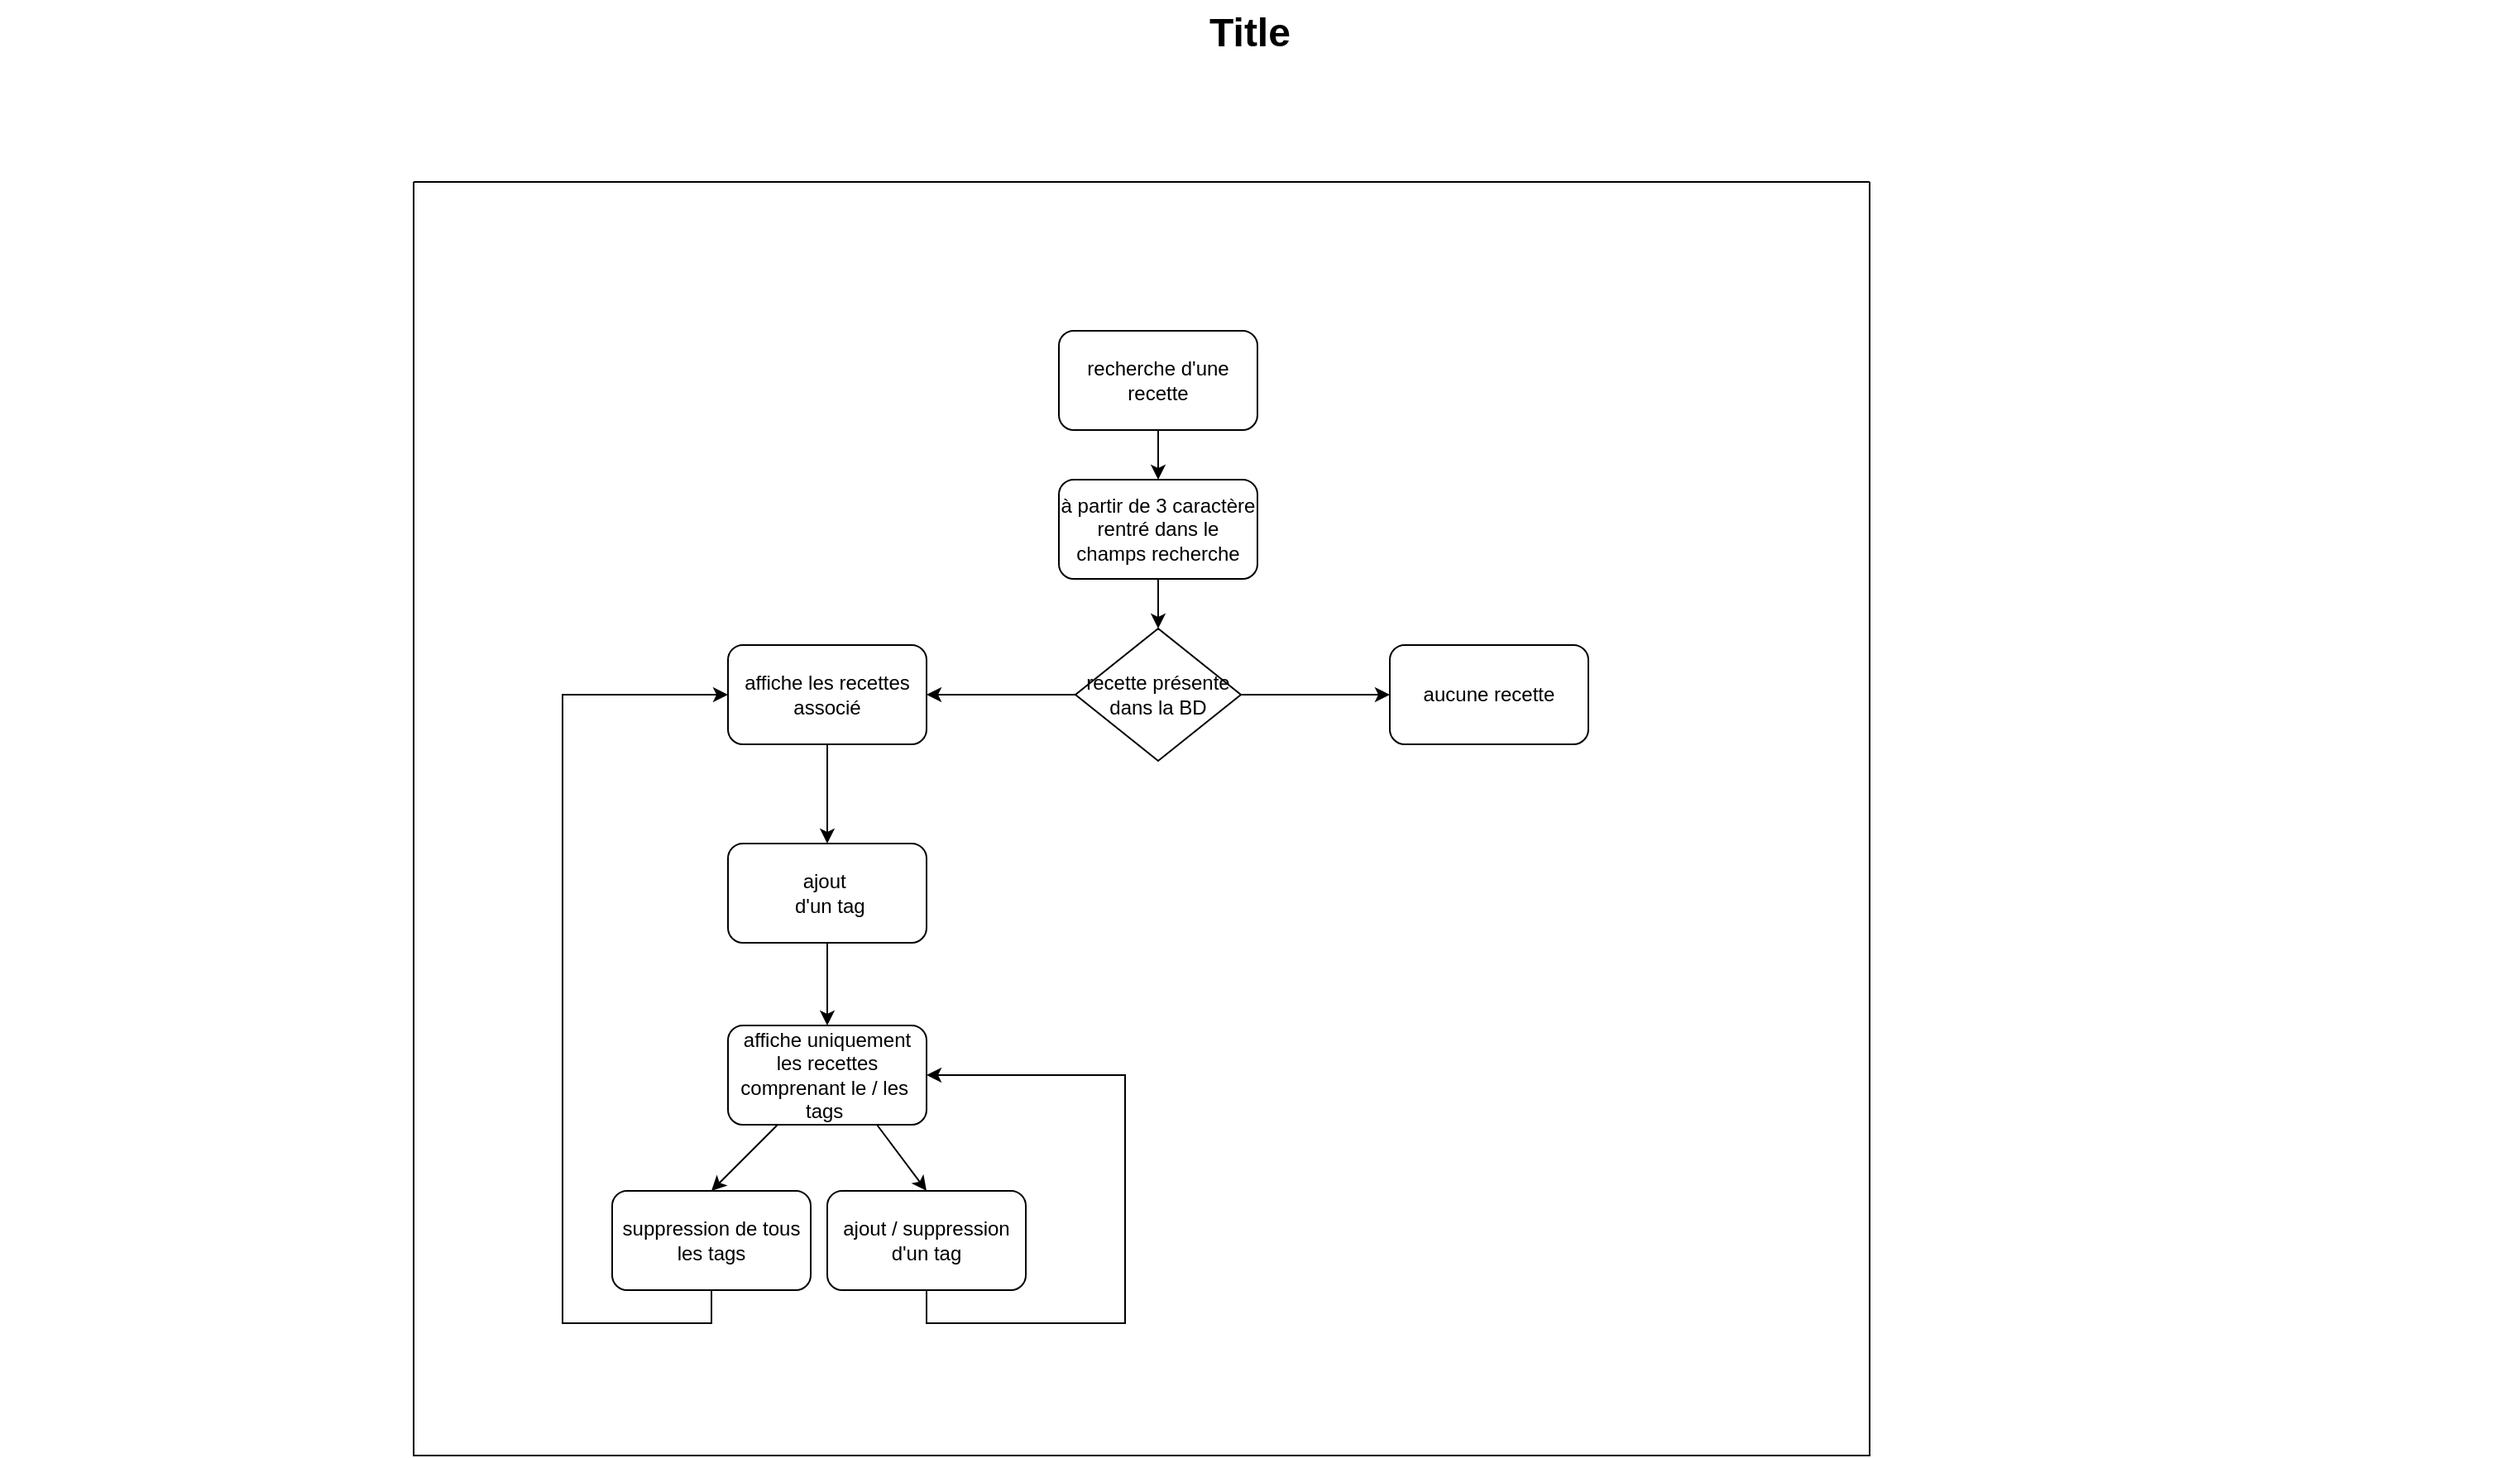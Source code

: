 <mxfile version="21.7.4" type="github">
  <diagram name="Page-1" id="929967ad-93f9-6ef4-fab6-5d389245f69c">
    <mxGraphModel dx="1434" dy="790" grid="1" gridSize="10" guides="1" tooltips="1" connect="1" arrows="1" fold="1" page="1" pageScale="1.5" pageWidth="1169" pageHeight="826" background="none" math="0" shadow="0">
      <root>
        <mxCell id="0" style=";html=1;" />
        <mxCell id="1" style=";html=1;" parent="0" />
        <mxCell id="1672d66443f91eb5-23" value="Title" style="text;strokeColor=none;fillColor=none;html=1;fontSize=24;fontStyle=1;verticalAlign=middle;align=center;" parent="1" vertex="1">
          <mxGeometry x="120" y="40" width="1510" height="40" as="geometry" />
        </mxCell>
        <mxCell id="DQ8tpov3o1DMA2q7t00S-1" value="" style="swimlane;startSize=0;" vertex="1" parent="1">
          <mxGeometry x="370" y="150" width="880" height="770" as="geometry" />
        </mxCell>
        <mxCell id="DQ8tpov3o1DMA2q7t00S-2" value="recherche d&#39;une recette" style="rounded=1;whiteSpace=wrap;html=1;" vertex="1" parent="DQ8tpov3o1DMA2q7t00S-1">
          <mxGeometry x="390" y="90" width="120" height="60" as="geometry" />
        </mxCell>
        <mxCell id="DQ8tpov3o1DMA2q7t00S-4" value="à partir de 3 caractère rentré dans le champs recherche" style="rounded=1;whiteSpace=wrap;html=1;" vertex="1" parent="DQ8tpov3o1DMA2q7t00S-1">
          <mxGeometry x="390" y="180" width="120" height="60" as="geometry" />
        </mxCell>
        <mxCell id="DQ8tpov3o1DMA2q7t00S-5" value="recette présente dans la BD" style="rhombus;whiteSpace=wrap;html=1;" vertex="1" parent="DQ8tpov3o1DMA2q7t00S-1">
          <mxGeometry x="400" y="270" width="100" height="80" as="geometry" />
        </mxCell>
        <mxCell id="DQ8tpov3o1DMA2q7t00S-6" value="" style="endArrow=classic;html=1;rounded=0;exitX=0.5;exitY=1;exitDx=0;exitDy=0;entryX=0.5;entryY=0;entryDx=0;entryDy=0;" edge="1" parent="DQ8tpov3o1DMA2q7t00S-1" source="DQ8tpov3o1DMA2q7t00S-2" target="DQ8tpov3o1DMA2q7t00S-4">
          <mxGeometry width="50" height="50" relative="1" as="geometry">
            <mxPoint x="330" y="190" as="sourcePoint" />
            <mxPoint x="380" y="140" as="targetPoint" />
          </mxGeometry>
        </mxCell>
        <mxCell id="DQ8tpov3o1DMA2q7t00S-7" value="" style="endArrow=classic;html=1;rounded=0;exitX=1;exitY=0.5;exitDx=0;exitDy=0;entryX=0;entryY=0.5;entryDx=0;entryDy=0;" edge="1" parent="DQ8tpov3o1DMA2q7t00S-1" source="DQ8tpov3o1DMA2q7t00S-5" target="DQ8tpov3o1DMA2q7t00S-8">
          <mxGeometry width="50" height="50" relative="1" as="geometry">
            <mxPoint x="330" y="280" as="sourcePoint" />
            <mxPoint x="380" y="230" as="targetPoint" />
          </mxGeometry>
        </mxCell>
        <mxCell id="DQ8tpov3o1DMA2q7t00S-8" value="aucune recette" style="rounded=1;whiteSpace=wrap;html=1;" vertex="1" parent="DQ8tpov3o1DMA2q7t00S-1">
          <mxGeometry x="590" y="280" width="120" height="60" as="geometry" />
        </mxCell>
        <mxCell id="DQ8tpov3o1DMA2q7t00S-9" value="affiche les recettes associé" style="rounded=1;whiteSpace=wrap;html=1;" vertex="1" parent="DQ8tpov3o1DMA2q7t00S-1">
          <mxGeometry x="190" y="280" width="120" height="60" as="geometry" />
        </mxCell>
        <mxCell id="DQ8tpov3o1DMA2q7t00S-10" value="" style="endArrow=classic;html=1;rounded=0;exitX=0;exitY=0.5;exitDx=0;exitDy=0;entryX=1;entryY=0.5;entryDx=0;entryDy=0;" edge="1" parent="DQ8tpov3o1DMA2q7t00S-1" source="DQ8tpov3o1DMA2q7t00S-5" target="DQ8tpov3o1DMA2q7t00S-9">
          <mxGeometry width="50" height="50" relative="1" as="geometry">
            <mxPoint x="330" y="280" as="sourcePoint" />
            <mxPoint x="380" y="230" as="targetPoint" />
          </mxGeometry>
        </mxCell>
        <mxCell id="DQ8tpov3o1DMA2q7t00S-11" value="ajout&amp;nbsp;&lt;br&gt;&amp;nbsp;d&#39;un tag" style="rounded=1;whiteSpace=wrap;html=1;" vertex="1" parent="DQ8tpov3o1DMA2q7t00S-1">
          <mxGeometry x="190" y="400" width="120" height="60" as="geometry" />
        </mxCell>
        <mxCell id="DQ8tpov3o1DMA2q7t00S-12" value="" style="endArrow=classic;html=1;rounded=0;exitX=0.5;exitY=1;exitDx=0;exitDy=0;entryX=0.5;entryY=0;entryDx=0;entryDy=0;" edge="1" parent="DQ8tpov3o1DMA2q7t00S-1" source="DQ8tpov3o1DMA2q7t00S-9" target="DQ8tpov3o1DMA2q7t00S-11">
          <mxGeometry width="50" height="50" relative="1" as="geometry">
            <mxPoint x="380" y="280" as="sourcePoint" />
            <mxPoint x="430" y="230" as="targetPoint" />
          </mxGeometry>
        </mxCell>
        <mxCell id="DQ8tpov3o1DMA2q7t00S-14" value="" style="endArrow=classic;html=1;rounded=0;entryX=0.5;entryY=0;entryDx=0;entryDy=0;exitX=0.5;exitY=1;exitDx=0;exitDy=0;" edge="1" parent="DQ8tpov3o1DMA2q7t00S-1" source="DQ8tpov3o1DMA2q7t00S-4" target="DQ8tpov3o1DMA2q7t00S-5">
          <mxGeometry width="50" height="50" relative="1" as="geometry">
            <mxPoint x="380" y="420" as="sourcePoint" />
            <mxPoint x="430" y="370" as="targetPoint" />
          </mxGeometry>
        </mxCell>
        <mxCell id="DQ8tpov3o1DMA2q7t00S-15" value="affiche uniquement les recettes comprenant le / les&amp;nbsp; tags&amp;nbsp;" style="rounded=1;whiteSpace=wrap;html=1;" vertex="1" parent="DQ8tpov3o1DMA2q7t00S-1">
          <mxGeometry x="190" y="510" width="120" height="60" as="geometry" />
        </mxCell>
        <mxCell id="DQ8tpov3o1DMA2q7t00S-16" value="" style="endArrow=classic;html=1;rounded=0;exitX=0.5;exitY=1;exitDx=0;exitDy=0;entryX=0.5;entryY=0;entryDx=0;entryDy=0;" edge="1" parent="DQ8tpov3o1DMA2q7t00S-1" source="DQ8tpov3o1DMA2q7t00S-11" target="DQ8tpov3o1DMA2q7t00S-15">
          <mxGeometry width="50" height="50" relative="1" as="geometry">
            <mxPoint x="370" y="350" as="sourcePoint" />
            <mxPoint x="420" y="300" as="targetPoint" />
          </mxGeometry>
        </mxCell>
        <mxCell id="DQ8tpov3o1DMA2q7t00S-17" value="ajout / suppression d&#39;un tag" style="rounded=1;whiteSpace=wrap;html=1;" vertex="1" parent="DQ8tpov3o1DMA2q7t00S-1">
          <mxGeometry x="250" y="610" width="120" height="60" as="geometry" />
        </mxCell>
        <mxCell id="DQ8tpov3o1DMA2q7t00S-18" value="" style="endArrow=classic;html=1;rounded=0;exitX=0.75;exitY=1;exitDx=0;exitDy=0;entryX=0.5;entryY=0;entryDx=0;entryDy=0;" edge="1" parent="DQ8tpov3o1DMA2q7t00S-1" source="DQ8tpov3o1DMA2q7t00S-15" target="DQ8tpov3o1DMA2q7t00S-17">
          <mxGeometry width="50" height="50" relative="1" as="geometry">
            <mxPoint x="370" y="350" as="sourcePoint" />
            <mxPoint x="420" y="300" as="targetPoint" />
          </mxGeometry>
        </mxCell>
        <mxCell id="DQ8tpov3o1DMA2q7t00S-19" value="" style="endArrow=classic;html=1;rounded=0;exitX=0.5;exitY=1;exitDx=0;exitDy=0;entryX=1;entryY=0.5;entryDx=0;entryDy=0;" edge="1" parent="DQ8tpov3o1DMA2q7t00S-1" source="DQ8tpov3o1DMA2q7t00S-17" target="DQ8tpov3o1DMA2q7t00S-15">
          <mxGeometry width="50" height="50" relative="1" as="geometry">
            <mxPoint x="360" y="670" as="sourcePoint" />
            <mxPoint x="360" y="540" as="targetPoint" />
            <Array as="points">
              <mxPoint x="310" y="690" />
              <mxPoint x="430" y="690" />
              <mxPoint x="430" y="540" />
            </Array>
          </mxGeometry>
        </mxCell>
        <mxCell id="DQ8tpov3o1DMA2q7t00S-20" value="suppression de tous les tags" style="rounded=1;whiteSpace=wrap;html=1;" vertex="1" parent="DQ8tpov3o1DMA2q7t00S-1">
          <mxGeometry x="120" y="610" width="120" height="60" as="geometry" />
        </mxCell>
        <mxCell id="DQ8tpov3o1DMA2q7t00S-21" value="" style="endArrow=classic;html=1;rounded=0;exitX=0.25;exitY=1;exitDx=0;exitDy=0;entryX=0.5;entryY=0;entryDx=0;entryDy=0;" edge="1" parent="DQ8tpov3o1DMA2q7t00S-1" source="DQ8tpov3o1DMA2q7t00S-15" target="DQ8tpov3o1DMA2q7t00S-20">
          <mxGeometry width="50" height="50" relative="1" as="geometry">
            <mxPoint x="290" y="580" as="sourcePoint" />
            <mxPoint x="320" y="620" as="targetPoint" />
          </mxGeometry>
        </mxCell>
        <mxCell id="DQ8tpov3o1DMA2q7t00S-22" value="" style="endArrow=classic;html=1;rounded=0;exitX=0.5;exitY=1;exitDx=0;exitDy=0;entryX=0;entryY=0.5;entryDx=0;entryDy=0;" edge="1" parent="DQ8tpov3o1DMA2q7t00S-1" source="DQ8tpov3o1DMA2q7t00S-20" target="DQ8tpov3o1DMA2q7t00S-9">
          <mxGeometry width="50" height="50" relative="1" as="geometry">
            <mxPoint x="370" y="350" as="sourcePoint" />
            <mxPoint x="420" y="300" as="targetPoint" />
            <Array as="points">
              <mxPoint x="180" y="690" />
              <mxPoint x="90" y="690" />
              <mxPoint x="90" y="310" />
            </Array>
          </mxGeometry>
        </mxCell>
      </root>
    </mxGraphModel>
  </diagram>
</mxfile>
